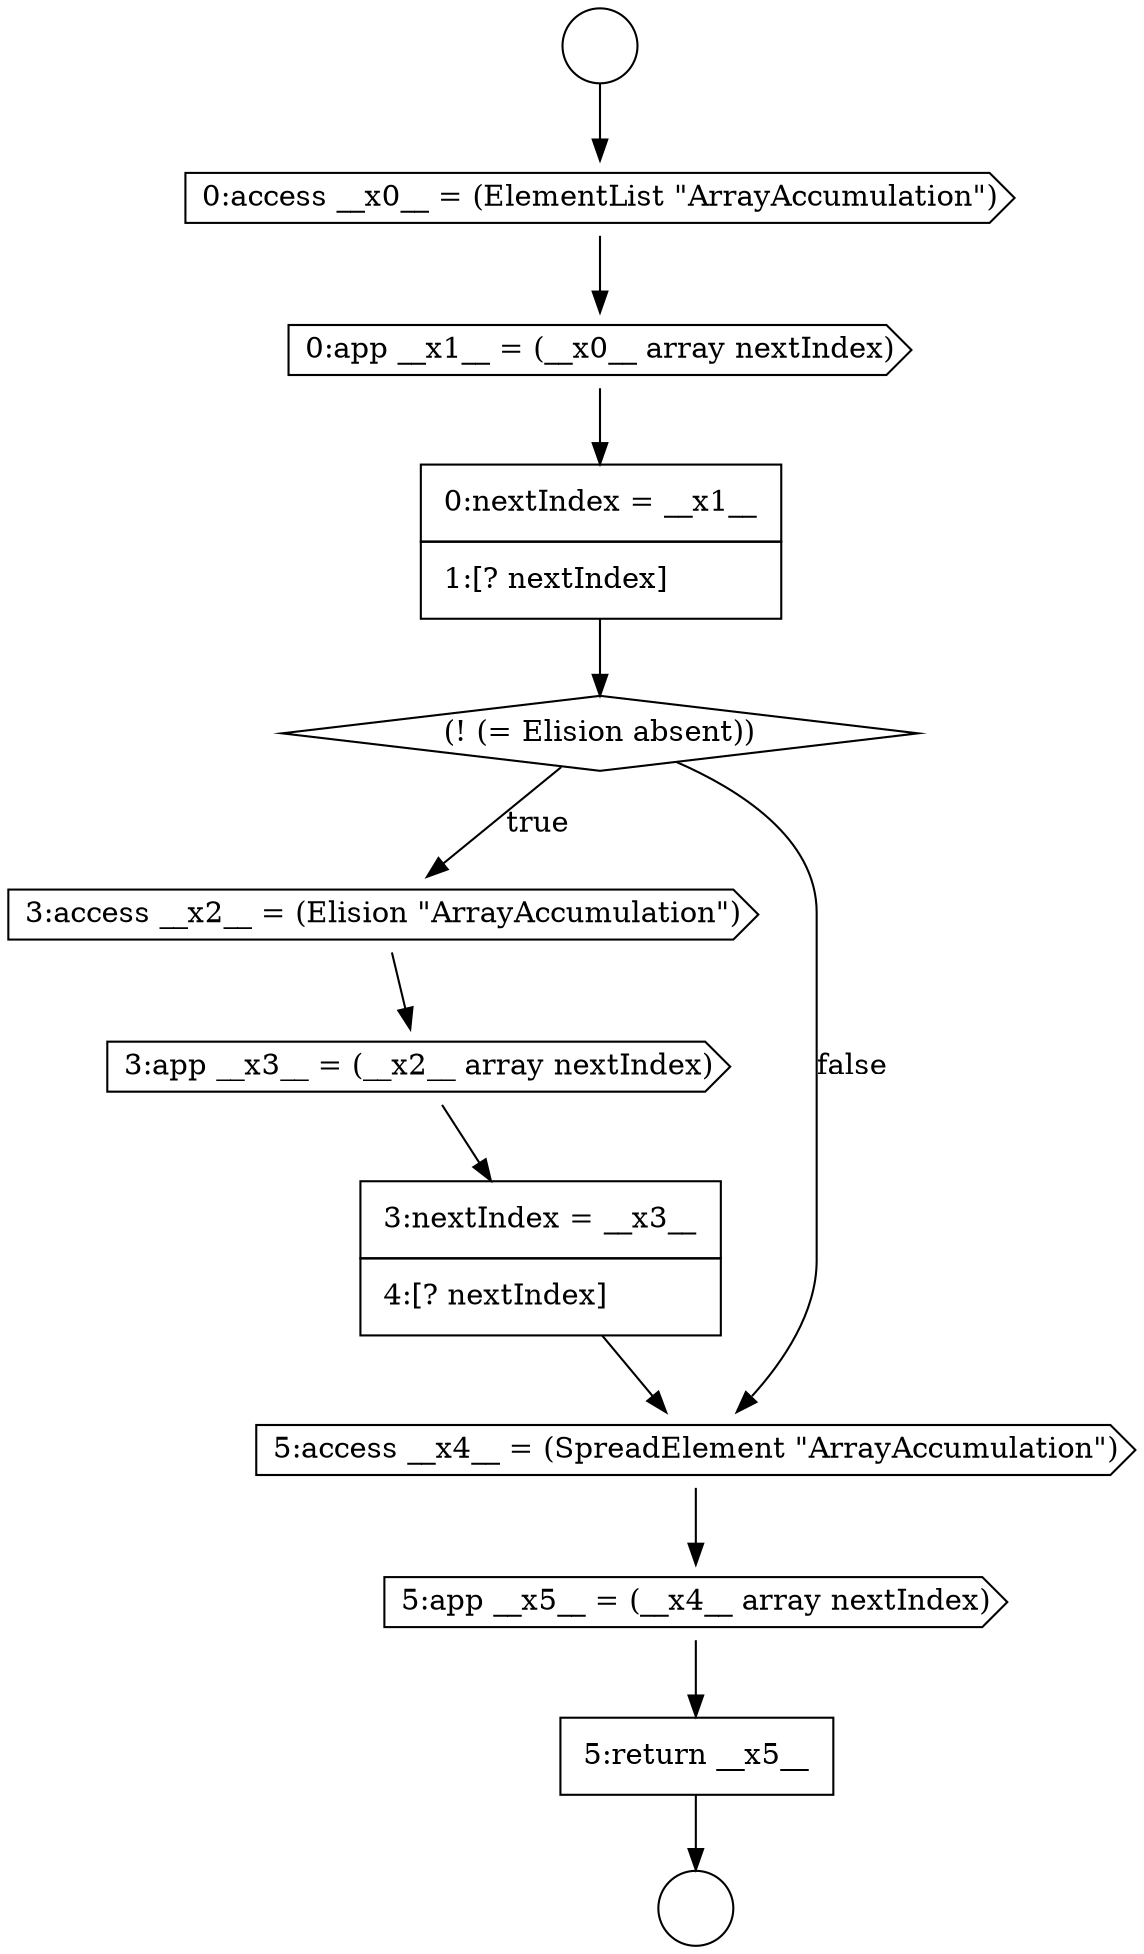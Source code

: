digraph {
  node3915 [shape=cds, label=<<font color="black">3:access __x2__ = (Elision &quot;ArrayAccumulation&quot;)</font>> color="black" fillcolor="white" style=filled]
  node3919 [shape=cds, label=<<font color="black">5:app __x5__ = (__x4__ array nextIndex)</font>> color="black" fillcolor="white" style=filled]
  node3920 [shape=none, margin=0, label=<<font color="black">
    <table border="0" cellborder="1" cellspacing="0" cellpadding="10">
      <tr><td align="left">5:return __x5__</td></tr>
    </table>
  </font>> color="black" fillcolor="white" style=filled]
  node3917 [shape=none, margin=0, label=<<font color="black">
    <table border="0" cellborder="1" cellspacing="0" cellpadding="10">
      <tr><td align="left">3:nextIndex = __x3__</td></tr>
      <tr><td align="left">4:[? nextIndex]</td></tr>
    </table>
  </font>> color="black" fillcolor="white" style=filled]
  node3913 [shape=none, margin=0, label=<<font color="black">
    <table border="0" cellborder="1" cellspacing="0" cellpadding="10">
      <tr><td align="left">0:nextIndex = __x1__</td></tr>
      <tr><td align="left">1:[? nextIndex]</td></tr>
    </table>
  </font>> color="black" fillcolor="white" style=filled]
  node3914 [shape=diamond, label=<<font color="black">(! (= Elision absent))</font>> color="black" fillcolor="white" style=filled]
  node3911 [shape=cds, label=<<font color="black">0:access __x0__ = (ElementList &quot;ArrayAccumulation&quot;)</font>> color="black" fillcolor="white" style=filled]
  node3918 [shape=cds, label=<<font color="black">5:access __x4__ = (SpreadElement &quot;ArrayAccumulation&quot;)</font>> color="black" fillcolor="white" style=filled]
  node3912 [shape=cds, label=<<font color="black">0:app __x1__ = (__x0__ array nextIndex)</font>> color="black" fillcolor="white" style=filled]
  node3910 [shape=circle label=" " color="black" fillcolor="white" style=filled]
  node3909 [shape=circle label=" " color="black" fillcolor="white" style=filled]
  node3916 [shape=cds, label=<<font color="black">3:app __x3__ = (__x2__ array nextIndex)</font>> color="black" fillcolor="white" style=filled]
  node3911 -> node3912 [ color="black"]
  node3918 -> node3919 [ color="black"]
  node3914 -> node3915 [label=<<font color="black">true</font>> color="black"]
  node3914 -> node3918 [label=<<font color="black">false</font>> color="black"]
  node3913 -> node3914 [ color="black"]
  node3920 -> node3910 [ color="black"]
  node3915 -> node3916 [ color="black"]
  node3909 -> node3911 [ color="black"]
  node3917 -> node3918 [ color="black"]
  node3919 -> node3920 [ color="black"]
  node3912 -> node3913 [ color="black"]
  node3916 -> node3917 [ color="black"]
}
